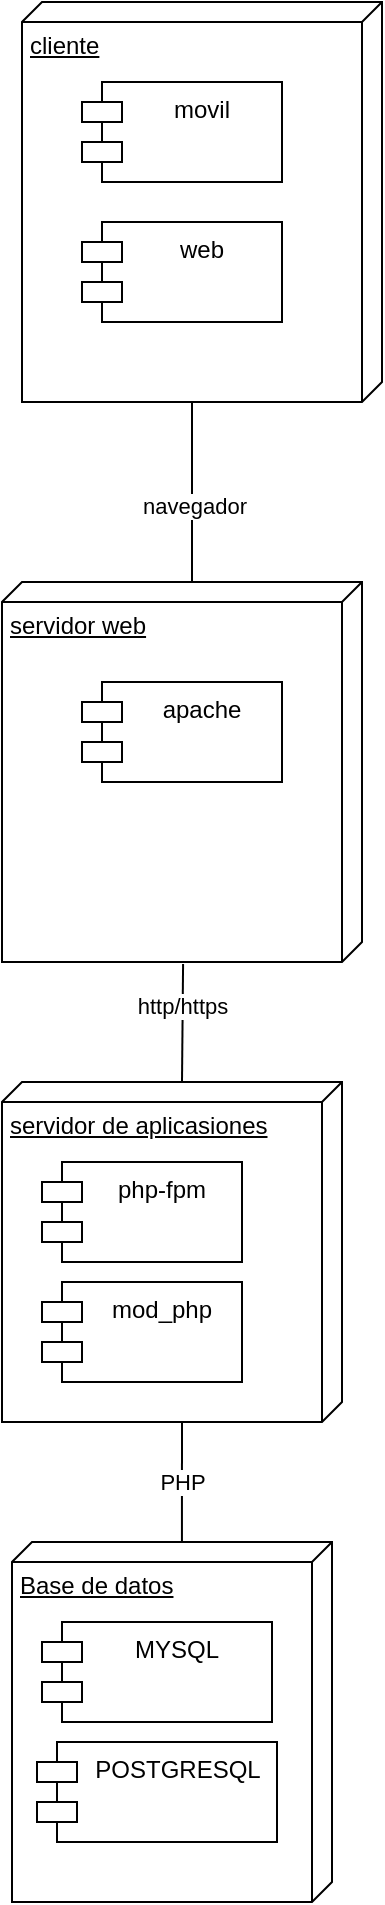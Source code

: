 <mxfile version="21.2.8" type="device">
  <diagram name="Página-1" id="wrU_UGe0JrBUqQ07glAL">
    <mxGraphModel dx="1154" dy="577" grid="1" gridSize="10" guides="1" tooltips="1" connect="1" arrows="1" fold="1" page="1" pageScale="1" pageWidth="827" pageHeight="1169" math="0" shadow="0">
      <root>
        <mxCell id="0" />
        <mxCell id="1" parent="0" />
        <mxCell id="xmXilH9d-zfMQuUzyqhX-10" value="cliente" style="verticalAlign=top;align=left;spacingTop=8;spacingLeft=2;spacingRight=12;shape=cube;size=10;direction=south;fontStyle=4;html=1;whiteSpace=wrap;" parent="1" vertex="1">
          <mxGeometry x="200" y="40" width="180" height="200" as="geometry" />
        </mxCell>
        <mxCell id="xmXilH9d-zfMQuUzyqhX-11" value="servidor web" style="verticalAlign=top;align=left;spacingTop=8;spacingLeft=2;spacingRight=12;shape=cube;size=10;direction=south;fontStyle=4;html=1;whiteSpace=wrap;" parent="1" vertex="1">
          <mxGeometry x="190" y="330" width="180" height="190" as="geometry" />
        </mxCell>
        <mxCell id="xmXilH9d-zfMQuUzyqhX-15" value="" style="endArrow=none;html=1;rounded=0;entryX=0;entryY=0;entryDx=200;entryDy=95;entryPerimeter=0;exitX=0;exitY=0;exitDx=0;exitDy=85;exitPerimeter=0;" parent="1" source="xmXilH9d-zfMQuUzyqhX-11" target="xmXilH9d-zfMQuUzyqhX-10" edge="1">
          <mxGeometry width="50" height="50" relative="1" as="geometry">
            <mxPoint x="280" y="320" as="sourcePoint" />
            <mxPoint x="610" y="210" as="targetPoint" />
          </mxGeometry>
        </mxCell>
        <mxCell id="_Qg0v8CMpAfSqBs8lRMV-2" value="navegador" style="edgeLabel;html=1;align=center;verticalAlign=middle;resizable=0;points=[];" vertex="1" connectable="0" parent="xmXilH9d-zfMQuUzyqhX-15">
          <mxGeometry x="-0.14" y="-1" relative="1" as="geometry">
            <mxPoint as="offset" />
          </mxGeometry>
        </mxCell>
        <mxCell id="xmXilH9d-zfMQuUzyqhX-17" value="apache" style="shape=module;align=left;spacingLeft=20;align=center;verticalAlign=top;whiteSpace=wrap;html=1;" parent="1" vertex="1">
          <mxGeometry x="230" y="380" width="100" height="50" as="geometry" />
        </mxCell>
        <mxCell id="xmXilH9d-zfMQuUzyqhX-18" value="movil" style="shape=module;align=left;spacingLeft=20;align=center;verticalAlign=top;whiteSpace=wrap;html=1;" parent="1" vertex="1">
          <mxGeometry x="230" y="80" width="100" height="50" as="geometry" />
        </mxCell>
        <mxCell id="xmXilH9d-zfMQuUzyqhX-19" value="web" style="shape=module;align=left;spacingLeft=20;align=center;verticalAlign=top;whiteSpace=wrap;html=1;" parent="1" vertex="1">
          <mxGeometry x="230" y="150" width="100" height="50" as="geometry" />
        </mxCell>
        <mxCell id="xmXilH9d-zfMQuUzyqhX-22" value="Base de datos" style="verticalAlign=top;align=left;spacingTop=8;spacingLeft=2;spacingRight=12;shape=cube;size=10;direction=south;fontStyle=4;html=1;whiteSpace=wrap;" parent="1" vertex="1">
          <mxGeometry x="195" y="810" width="160" height="180" as="geometry" />
        </mxCell>
        <mxCell id="_Qg0v8CMpAfSqBs8lRMV-4" value="" style="endArrow=none;html=1;rounded=0;exitX=1.005;exitY=0.497;exitDx=0;exitDy=0;exitPerimeter=0;entryX=0;entryY=0;entryDx=0;entryDy=80;entryPerimeter=0;" edge="1" parent="1" source="xmXilH9d-zfMQuUzyqhX-11" target="_Qg0v8CMpAfSqBs8lRMV-15">
          <mxGeometry width="50" height="50" relative="1" as="geometry">
            <mxPoint x="570" y="300" as="sourcePoint" />
            <mxPoint x="630.0" y="536" as="targetPoint" />
          </mxGeometry>
        </mxCell>
        <mxCell id="_Qg0v8CMpAfSqBs8lRMV-5" value="http/https" style="edgeLabel;html=1;align=center;verticalAlign=middle;resizable=0;points=[];" vertex="1" connectable="0" parent="_Qg0v8CMpAfSqBs8lRMV-4">
          <mxGeometry x="0.221" relative="1" as="geometry">
            <mxPoint y="-15" as="offset" />
          </mxGeometry>
        </mxCell>
        <mxCell id="_Qg0v8CMpAfSqBs8lRMV-15" value="servidor de aplicasiones" style="verticalAlign=top;align=left;spacingTop=8;spacingLeft=2;spacingRight=12;shape=cube;size=10;direction=south;fontStyle=4;html=1;whiteSpace=wrap;" vertex="1" parent="1">
          <mxGeometry x="190" y="580" width="170" height="170" as="geometry" />
        </mxCell>
        <mxCell id="_Qg0v8CMpAfSqBs8lRMV-16" value="php-fpm" style="shape=module;align=left;spacingLeft=20;align=center;verticalAlign=top;whiteSpace=wrap;html=1;" vertex="1" parent="1">
          <mxGeometry x="210" y="620" width="100" height="50" as="geometry" />
        </mxCell>
        <mxCell id="_Qg0v8CMpAfSqBs8lRMV-17" value="mod_php" style="shape=module;align=left;spacingLeft=20;align=center;verticalAlign=top;whiteSpace=wrap;html=1;" vertex="1" parent="1">
          <mxGeometry x="210" y="680" width="100" height="50" as="geometry" />
        </mxCell>
        <mxCell id="_Qg0v8CMpAfSqBs8lRMV-24" value="" style="endArrow=none;html=1;rounded=0;entryX=0;entryY=0.469;entryDx=0;entryDy=0;entryPerimeter=0;" edge="1" parent="1" target="xmXilH9d-zfMQuUzyqhX-22">
          <mxGeometry width="50" height="50" relative="1" as="geometry">
            <mxPoint x="280" y="750" as="sourcePoint" />
            <mxPoint x="610" y="940" as="targetPoint" />
          </mxGeometry>
        </mxCell>
        <mxCell id="_Qg0v8CMpAfSqBs8lRMV-25" value="PHP" style="edgeLabel;html=1;align=center;verticalAlign=middle;resizable=0;points=[];" vertex="1" connectable="0" parent="_Qg0v8CMpAfSqBs8lRMV-24">
          <mxGeometry x="-0.495" y="-1" relative="1" as="geometry">
            <mxPoint x="1" y="15" as="offset" />
          </mxGeometry>
        </mxCell>
        <mxCell id="_Qg0v8CMpAfSqBs8lRMV-27" value="MYSQL" style="shape=module;align=left;spacingLeft=20;align=center;verticalAlign=top;whiteSpace=wrap;html=1;" vertex="1" parent="1">
          <mxGeometry x="210" y="850" width="115" height="50" as="geometry" />
        </mxCell>
        <mxCell id="_Qg0v8CMpAfSqBs8lRMV-29" value="POSTGRESQL" style="shape=module;align=left;spacingLeft=20;align=center;verticalAlign=top;whiteSpace=wrap;html=1;" vertex="1" parent="1">
          <mxGeometry x="207.5" y="910" width="120" height="50" as="geometry" />
        </mxCell>
      </root>
    </mxGraphModel>
  </diagram>
</mxfile>
